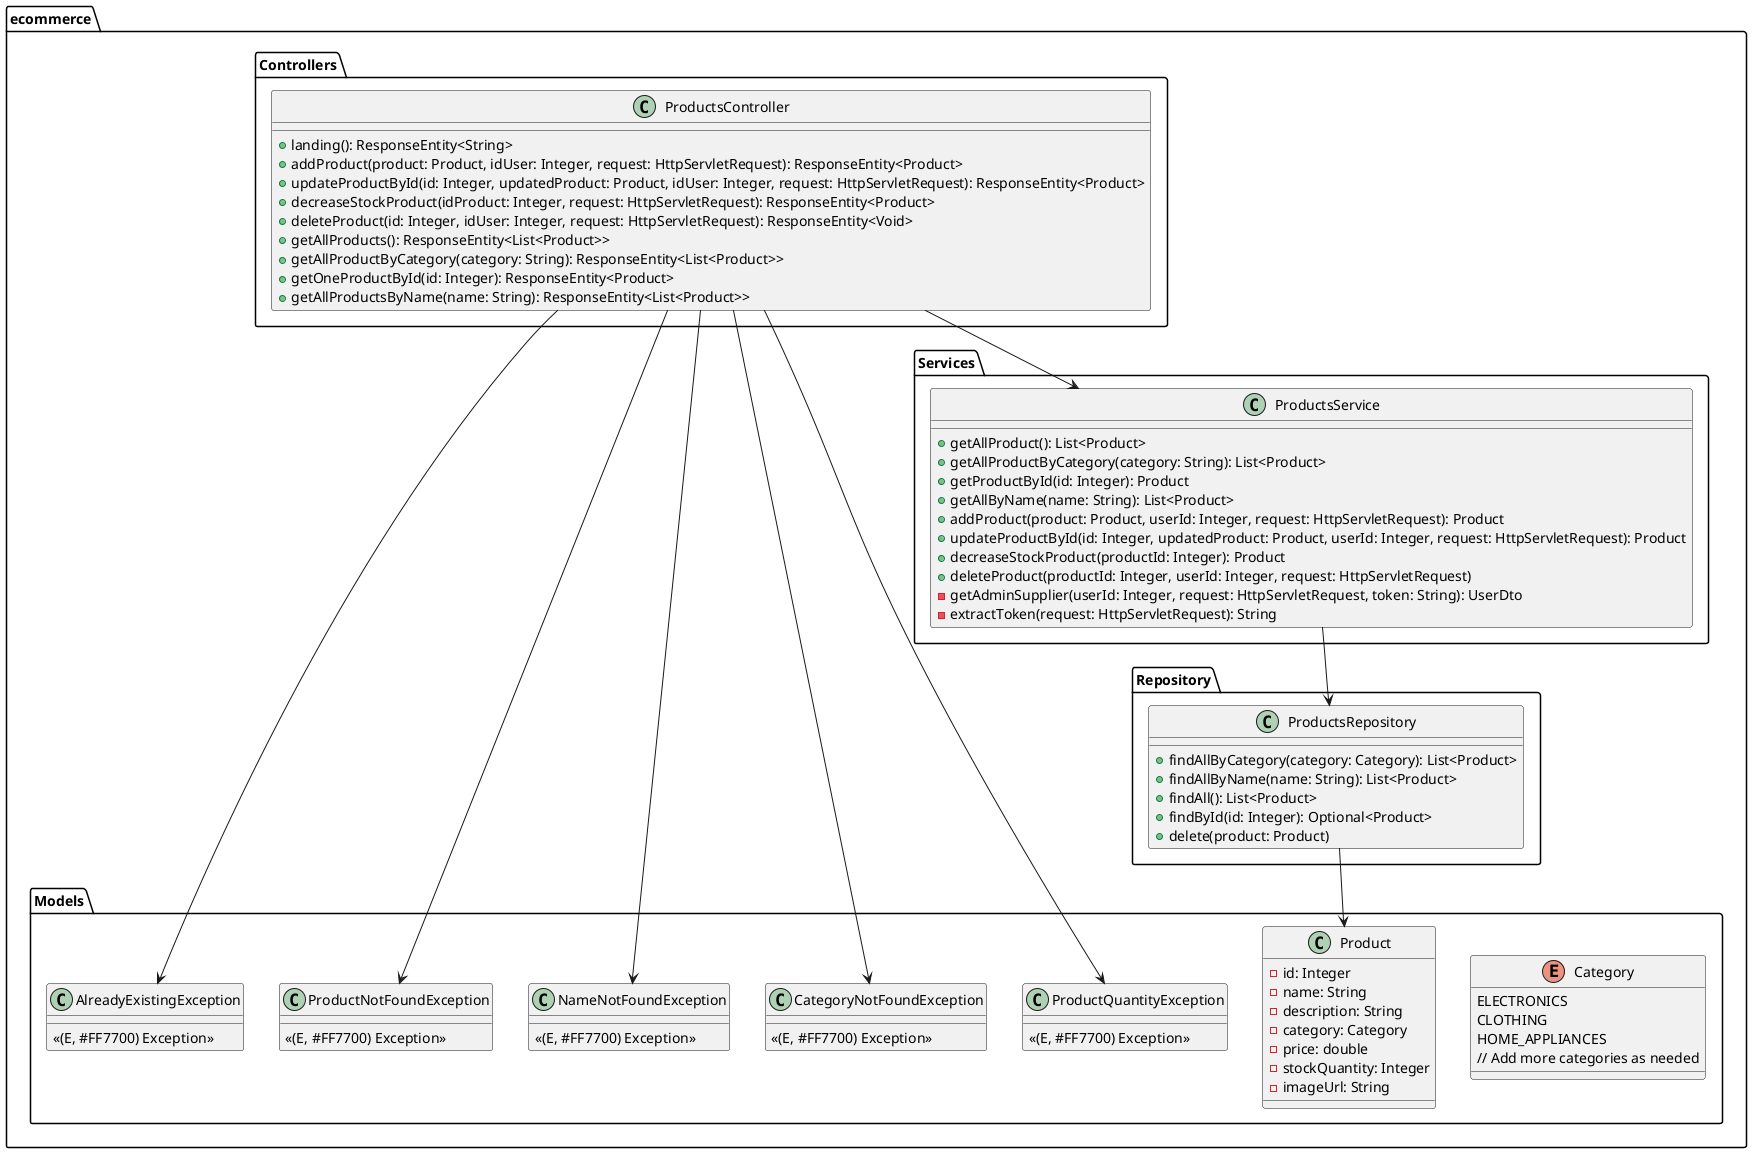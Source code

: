 @startuml
package ecommerce.Models {
    enum Category {
        ELECTRONICS
        CLOTHING
        HOME_APPLIANCES
        // Add more categories as needed
    }

    class Product {
        - id: Integer
        - name: String
        - description: String
        - category: Category
        - price: double
        - stockQuantity: Integer
        - imageUrl: String
    }

    class AlreadyExistingException {
        << (E, #FF7700) Exception >>
    }

    class ProductNotFoundException {
        << (E, #FF7700) Exception >>
    }

    class NameNotFoundException {
        << (E, #FF7700) Exception >>
    }

    class CategoryNotFoundException {
        << (E, #FF7700) Exception >>
    }

    class ProductQuantityException {
        << (E, #FF7700) Exception >>
    }
}

package ecommerce.Controllers {
    class ProductsController {
        + landing(): ResponseEntity<String>
        + addProduct(product: Product, idUser: Integer, request: HttpServletRequest): ResponseEntity<Product>
        + updateProductById(id: Integer, updatedProduct: Product, idUser: Integer, request: HttpServletRequest): ResponseEntity<Product>
        + decreaseStockProduct(idProduct: Integer, request: HttpServletRequest): ResponseEntity<Product>
        + deleteProduct(id: Integer, idUser: Integer, request: HttpServletRequest): ResponseEntity<Void>
        + getAllProducts(): ResponseEntity<List<Product>>
        + getAllProductByCategory(category: String): ResponseEntity<List<Product>>
        + getOneProductById(id: Integer): ResponseEntity<Product>
        + getAllProductsByName(name: String): ResponseEntity<List<Product>>
    }
}

package ecommerce.Services {
    class ProductsService {
        + getAllProduct(): List<Product>
        + getAllProductByCategory(category: String): List<Product>
        + getProductById(id: Integer): Product
        + getAllByName(name: String): List<Product>
        + addProduct(product: Product, userId: Integer, request: HttpServletRequest): Product
        + updateProductById(id: Integer, updatedProduct: Product, userId: Integer, request: HttpServletRequest): Product
        + decreaseStockProduct(productId: Integer): Product
        + deleteProduct(productId: Integer, userId: Integer, request: HttpServletRequest)
        - getAdminSupplier(userId: Integer, request: HttpServletRequest, token: String): UserDto
        - extractToken(request: HttpServletRequest): String
    }
}

package ecommerce.Repository {
    class ProductsRepository {
        + findAllByCategory(category: Category): List<Product>
        + findAllByName(name: String): List<Product>
        + findAll(): List<Product>
        + findById(id: Integer): Optional<Product>
        + delete(product: Product)
    }
}

ProductsController --> ProductsService
ProductsService --> ProductsRepository

ProductsController --> AlreadyExistingException
ProductsController --> ProductNotFoundException
ProductsController --> NameNotFoundException
ProductsController --> CategoryNotFoundException
ProductsController --> ProductQuantityException

ProductsRepository --> Product

@enduml
